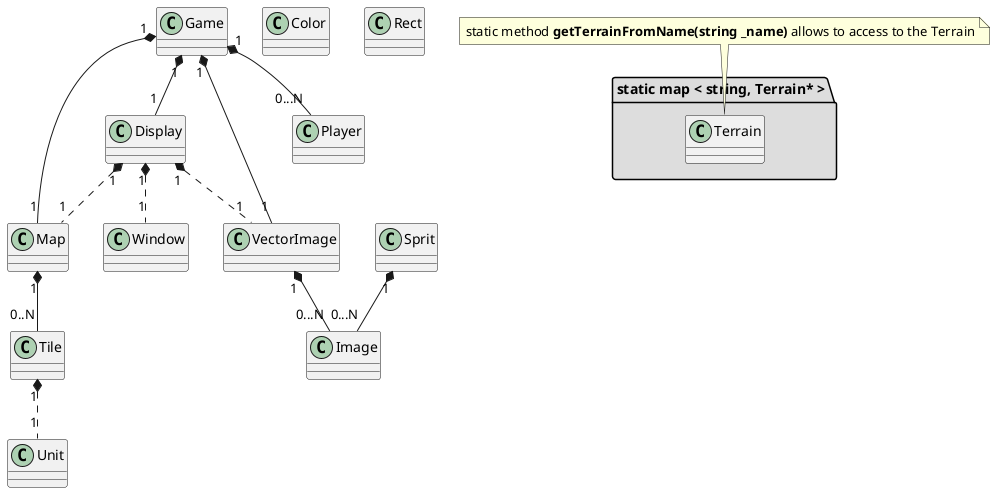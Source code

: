 @startuml

class Game {

}

class Map {
}

class Tile {

}

class Display {

}

class VectorImage{

}

class Window {

}

class Unit {
}


class Sprit{
}

class Image {
}

class Player{
}

class Color{
}

class Rect{
}

Map "1" *-- "0..N" Tile

Game "1" *-- "1" Map

Display "1" *.. "1" Map
Game "1" *-- "1" Display
Display "1" *.. "1" Window
Display "1" *.. "1" VectorImage
Game "1" *-- "1" VectorImage
Tile "1" *.. "1" Unit
Sprit "1" *-- "0...N" Image
VectorImage "1" *-- "0...N" Image
Game "1" *-- "0...N" Player

package "static map < string, Terrain* >" #DDDDDD {
  class Terrain
}

note top of Terrain: static method <b>getTerrainFromName(string _name)</b> allows to access to the Terrain

@enduml
